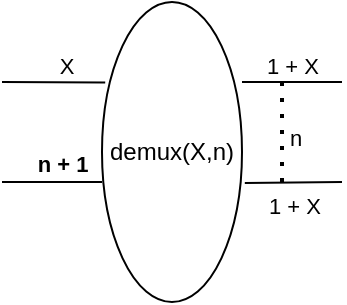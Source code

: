 <mxfile version="28.2.5">
  <diagram name="Page-1" id="XdhDr68VNy24cAKsDTmV">
    <mxGraphModel dx="472" dy="379" grid="1" gridSize="10" guides="1" tooltips="1" connect="1" arrows="1" fold="1" page="1" pageScale="1" pageWidth="850" pageHeight="1100" math="0" shadow="0">
      <root>
        <mxCell id="0" />
        <mxCell id="1" parent="0" />
        <mxCell id="slSxzJuQmgtSLEaE1l4P-1" value="demux(X,n)" style="ellipse;whiteSpace=wrap;html=1;" vertex="1" parent="1">
          <mxGeometry x="150" y="380" width="70" height="150" as="geometry" />
        </mxCell>
        <mxCell id="slSxzJuQmgtSLEaE1l4P-2" value="" style="endArrow=none;html=1;rounded=0;entryX=0.023;entryY=0.268;entryDx=0;entryDy=0;entryPerimeter=0;" edge="1" parent="1" target="slSxzJuQmgtSLEaE1l4P-1">
          <mxGeometry width="50" height="50" relative="1" as="geometry">
            <mxPoint x="100" y="420" as="sourcePoint" />
            <mxPoint x="150" y="460" as="targetPoint" />
          </mxGeometry>
        </mxCell>
        <mxCell id="slSxzJuQmgtSLEaE1l4P-3" value="X" style="edgeLabel;html=1;align=center;verticalAlign=bottom;resizable=0;points=[];labelPosition=center;verticalLabelPosition=top;" vertex="1" connectable="0" parent="slSxzJuQmgtSLEaE1l4P-2">
          <mxGeometry x="0.225" y="-2" relative="1" as="geometry">
            <mxPoint y="-2" as="offset" />
          </mxGeometry>
        </mxCell>
        <mxCell id="slSxzJuQmgtSLEaE1l4P-4" value="" style="endArrow=none;html=1;rounded=0;entryX=0;entryY=0.6;entryDx=0;entryDy=0;entryPerimeter=0;" edge="1" parent="1" target="slSxzJuQmgtSLEaE1l4P-1">
          <mxGeometry width="50" height="50" relative="1" as="geometry">
            <mxPoint x="100" y="470" as="sourcePoint" />
            <mxPoint x="150" y="320" as="targetPoint" />
          </mxGeometry>
        </mxCell>
        <mxCell id="slSxzJuQmgtSLEaE1l4P-5" value="&lt;b&gt;n + 1&lt;/b&gt;" style="edgeLabel;html=1;align=center;verticalAlign=bottom;resizable=0;points=[];labelPosition=center;verticalLabelPosition=top;" vertex="1" connectable="0" parent="slSxzJuQmgtSLEaE1l4P-4">
          <mxGeometry x="0.184" y="1" relative="1" as="geometry">
            <mxPoint as="offset" />
          </mxGeometry>
        </mxCell>
        <mxCell id="slSxzJuQmgtSLEaE1l4P-7" value="" style="endArrow=none;html=1;rounded=0;exitX=1;exitY=0.267;exitDx=0;exitDy=0;exitPerimeter=0;" edge="1" parent="1" source="slSxzJuQmgtSLEaE1l4P-1">
          <mxGeometry width="50" height="50" relative="1" as="geometry">
            <mxPoint x="220" y="420" as="sourcePoint" />
            <mxPoint x="270" y="420" as="targetPoint" />
          </mxGeometry>
        </mxCell>
        <mxCell id="slSxzJuQmgtSLEaE1l4P-8" value="1 + X" style="edgeLabel;html=1;align=center;verticalAlign=bottom;resizable=0;points=[];labelPosition=center;verticalLabelPosition=top;" vertex="1" connectable="0" parent="slSxzJuQmgtSLEaE1l4P-7">
          <mxGeometry relative="1" as="geometry">
            <mxPoint as="offset" />
          </mxGeometry>
        </mxCell>
        <mxCell id="slSxzJuQmgtSLEaE1l4P-9" value="" style="endArrow=none;html=1;rounded=0;exitX=1.02;exitY=0.603;exitDx=0;exitDy=0;exitPerimeter=0;" edge="1" parent="1" source="slSxzJuQmgtSLEaE1l4P-1">
          <mxGeometry width="50" height="50" relative="1" as="geometry">
            <mxPoint x="240" y="410" as="sourcePoint" />
            <mxPoint x="270" y="470" as="targetPoint" />
          </mxGeometry>
        </mxCell>
        <mxCell id="slSxzJuQmgtSLEaE1l4P-10" value="1 + X" style="edgeLabel;html=1;align=center;verticalAlign=top;resizable=0;points=[];labelPosition=center;verticalLabelPosition=bottom;" vertex="1" connectable="0" parent="slSxzJuQmgtSLEaE1l4P-9">
          <mxGeometry x="-0.012" y="1" relative="1" as="geometry">
            <mxPoint as="offset" />
          </mxGeometry>
        </mxCell>
        <mxCell id="slSxzJuQmgtSLEaE1l4P-11" value="" style="endArrow=none;dashed=1;html=1;dashPattern=1 3;strokeWidth=2;rounded=0;" edge="1" parent="1">
          <mxGeometry width="50" height="50" relative="1" as="geometry">
            <mxPoint x="240" y="420" as="sourcePoint" />
            <mxPoint x="240" y="470" as="targetPoint" />
          </mxGeometry>
        </mxCell>
        <mxCell id="slSxzJuQmgtSLEaE1l4P-12" value="&amp;nbsp;n" style="edgeLabel;html=1;align=left;verticalAlign=middle;resizable=0;points=[];labelPosition=right;verticalLabelPosition=middle;" vertex="1" connectable="0" parent="slSxzJuQmgtSLEaE1l4P-11">
          <mxGeometry x="0.104" y="-1" relative="1" as="geometry">
            <mxPoint as="offset" />
          </mxGeometry>
        </mxCell>
      </root>
    </mxGraphModel>
  </diagram>
</mxfile>
